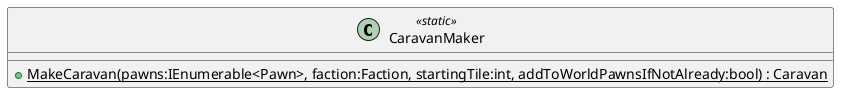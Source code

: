 @startuml
class CaravanMaker <<static>> {
    + {static} MakeCaravan(pawns:IEnumerable<Pawn>, faction:Faction, startingTile:int, addToWorldPawnsIfNotAlready:bool) : Caravan
}
@enduml
